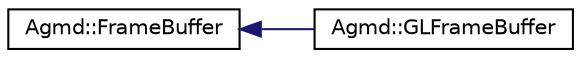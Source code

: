 digraph "Graphical Class Hierarchy"
{
  edge [fontname="Helvetica",fontsize="10",labelfontname="Helvetica",labelfontsize="10"];
  node [fontname="Helvetica",fontsize="10",shape=record];
  rankdir="LR";
  Node1 [label="Agmd::FrameBuffer",height=0.2,width=0.4,color="black", fillcolor="white", style="filled",URL="$class_agmd_1_1_frame_buffer.html"];
  Node1 -> Node2 [dir="back",color="midnightblue",fontsize="10",style="solid",fontname="Helvetica"];
  Node2 [label="Agmd::GLFrameBuffer",height=0.2,width=0.4,color="black", fillcolor="white", style="filled",URL="$class_agmd_1_1_g_l_frame_buffer.html"];
}
